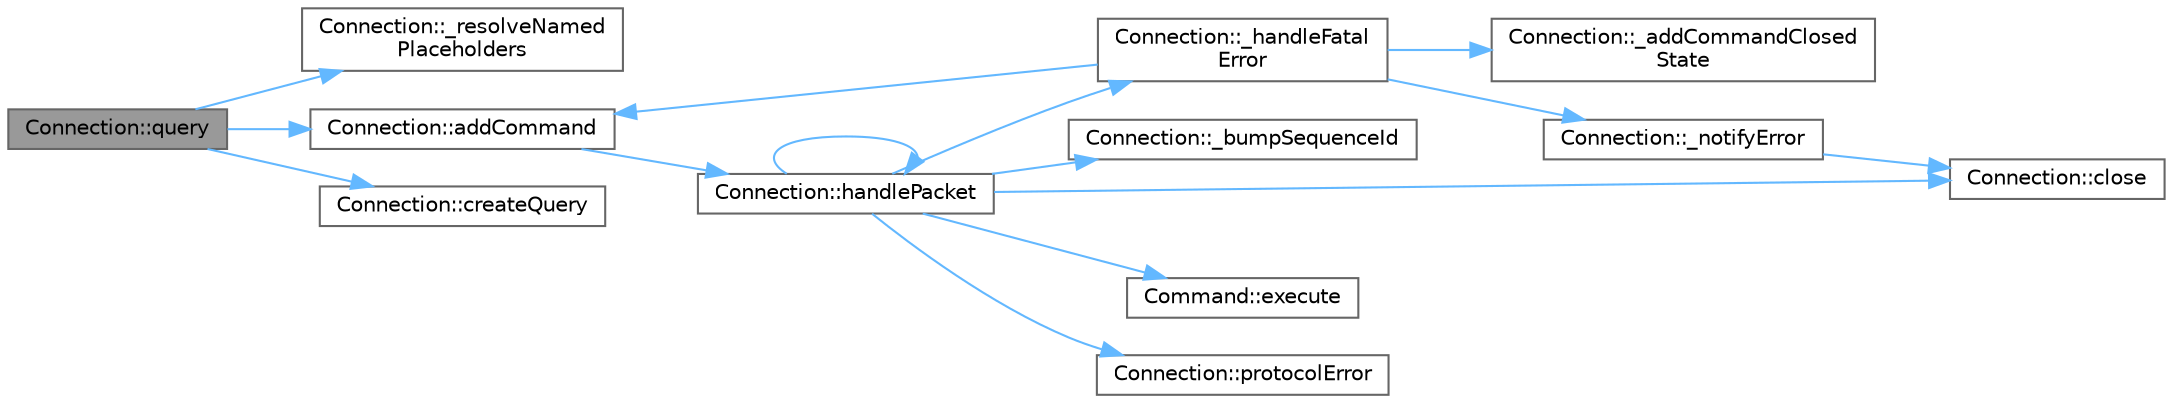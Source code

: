 digraph "Connection::query"
{
 // INTERACTIVE_SVG=YES
 // LATEX_PDF_SIZE
  bgcolor="transparent";
  edge [fontname=Helvetica,fontsize=10,labelfontname=Helvetica,labelfontsize=10];
  node [fontname=Helvetica,fontsize=10,shape=box,height=0.2,width=0.4];
  rankdir="LR";
  Node1 [id="Node000001",label="Connection::query",height=0.2,width=0.4,color="gray40", fillcolor="grey60", style="filled", fontcolor="black",tooltip=" "];
  Node1 -> Node2 [id="edge1_Node000001_Node000002",color="steelblue1",style="solid",tooltip=" "];
  Node2 [id="Node000002",label="Connection::_resolveNamed\lPlaceholders",height=0.2,width=0.4,color="grey40", fillcolor="white", style="filled",URL="$dc/d14/a00720_a72c890d7953e013847975dc989309302.html#a72c890d7953e013847975dc989309302",tooltip=" "];
  Node1 -> Node3 [id="edge2_Node000001_Node000003",color="steelblue1",style="solid",tooltip=" "];
  Node3 [id="Node000003",label="Connection::addCommand",height=0.2,width=0.4,color="grey40", fillcolor="white", style="filled",URL="$dc/d14/a00720_a4964f8e380fd81566f183e2f4d5328c5.html#a4964f8e380fd81566f183e2f4d5328c5",tooltip=" "];
  Node3 -> Node4 [id="edge3_Node000003_Node000004",color="steelblue1",style="solid",tooltip=" "];
  Node4 [id="Node000004",label="Connection::handlePacket",height=0.2,width=0.4,color="grey40", fillcolor="white", style="filled",URL="$dc/d14/a00720_a000de33e8bc7ed6581c2788091b7128d.html#a000de33e8bc7ed6581c2788091b7128d",tooltip=" "];
  Node4 -> Node5 [id="edge4_Node000004_Node000005",color="steelblue1",style="solid",tooltip=" "];
  Node5 [id="Node000005",label="Connection::_bumpSequenceId",height=0.2,width=0.4,color="grey40", fillcolor="white", style="filled",URL="$dc/d14/a00720_adba198bb46543151133ff2f22c138cdc.html#adba198bb46543151133ff2f22c138cdc",tooltip=" "];
  Node4 -> Node6 [id="edge5_Node000004_Node000006",color="steelblue1",style="solid",tooltip=" "];
  Node6 [id="Node000006",label="Connection::_handleFatal\lError",height=0.2,width=0.4,color="grey40", fillcolor="white", style="filled",URL="$dc/d14/a00720_adb624b15d757e1ebfb218a45260d5630.html#adb624b15d757e1ebfb218a45260d5630",tooltip=" "];
  Node6 -> Node7 [id="edge6_Node000006_Node000007",color="steelblue1",style="solid",tooltip=" "];
  Node7 [id="Node000007",label="Connection::_addCommandClosed\lState",height=0.2,width=0.4,color="grey40", fillcolor="white", style="filled",URL="$dc/d14/a00720_aa2b13ffdea1be2a5455440c7f645a088.html#aa2b13ffdea1be2a5455440c7f645a088",tooltip=" "];
  Node6 -> Node8 [id="edge7_Node000006_Node000008",color="steelblue1",style="solid",tooltip=" "];
  Node8 [id="Node000008",label="Connection::_notifyError",height=0.2,width=0.4,color="grey40", fillcolor="white", style="filled",URL="$dc/d14/a00720_a95c76c9890cb0c0d88273acbec7f43b8.html#a95c76c9890cb0c0d88273acbec7f43b8",tooltip=" "];
  Node8 -> Node9 [id="edge8_Node000008_Node000009",color="steelblue1",style="solid",tooltip=" "];
  Node9 [id="Node000009",label="Connection::close",height=0.2,width=0.4,color="grey40", fillcolor="white", style="filled",URL="$dc/d14/a00720_ae6b64fd2a4364f4e72221c50139392ee.html#ae6b64fd2a4364f4e72221c50139392ee",tooltip=" "];
  Node6 -> Node3 [id="edge9_Node000006_Node000003",color="steelblue1",style="solid",tooltip=" "];
  Node4 -> Node9 [id="edge10_Node000004_Node000009",color="steelblue1",style="solid",tooltip=" "];
  Node4 -> Node10 [id="edge11_Node000004_Node000010",color="steelblue1",style="solid",tooltip=" "];
  Node10 [id="Node000010",label="Command::execute",height=0.2,width=0.4,color="grey40", fillcolor="white", style="filled",URL="$d3/db4/a00684_aee684a8d804245990df341f52906abc2.html#aee684a8d804245990df341f52906abc2",tooltip=" "];
  Node4 -> Node4 [id="edge12_Node000004_Node000004",color="steelblue1",style="solid",tooltip=" "];
  Node4 -> Node11 [id="edge13_Node000004_Node000011",color="steelblue1",style="solid",tooltip=" "];
  Node11 [id="Node000011",label="Connection::protocolError",height=0.2,width=0.4,color="grey40", fillcolor="white", style="filled",URL="$dc/d14/a00720_ac34dba03a7369de693f9b8faa5037541.html#ac34dba03a7369de693f9b8faa5037541",tooltip=" "];
  Node1 -> Node12 [id="edge14_Node000001_Node000012",color="steelblue1",style="solid",tooltip=" "];
  Node12 [id="Node000012",label="Connection::createQuery",height=0.2,width=0.4,color="grey40", fillcolor="white", style="filled",URL="$dc/d14/a00720_ae5ca6b8a0a5d8beacccff6e99ce41218.html#ae5ca6b8a0a5d8beacccff6e99ce41218",tooltip=" "];
}
